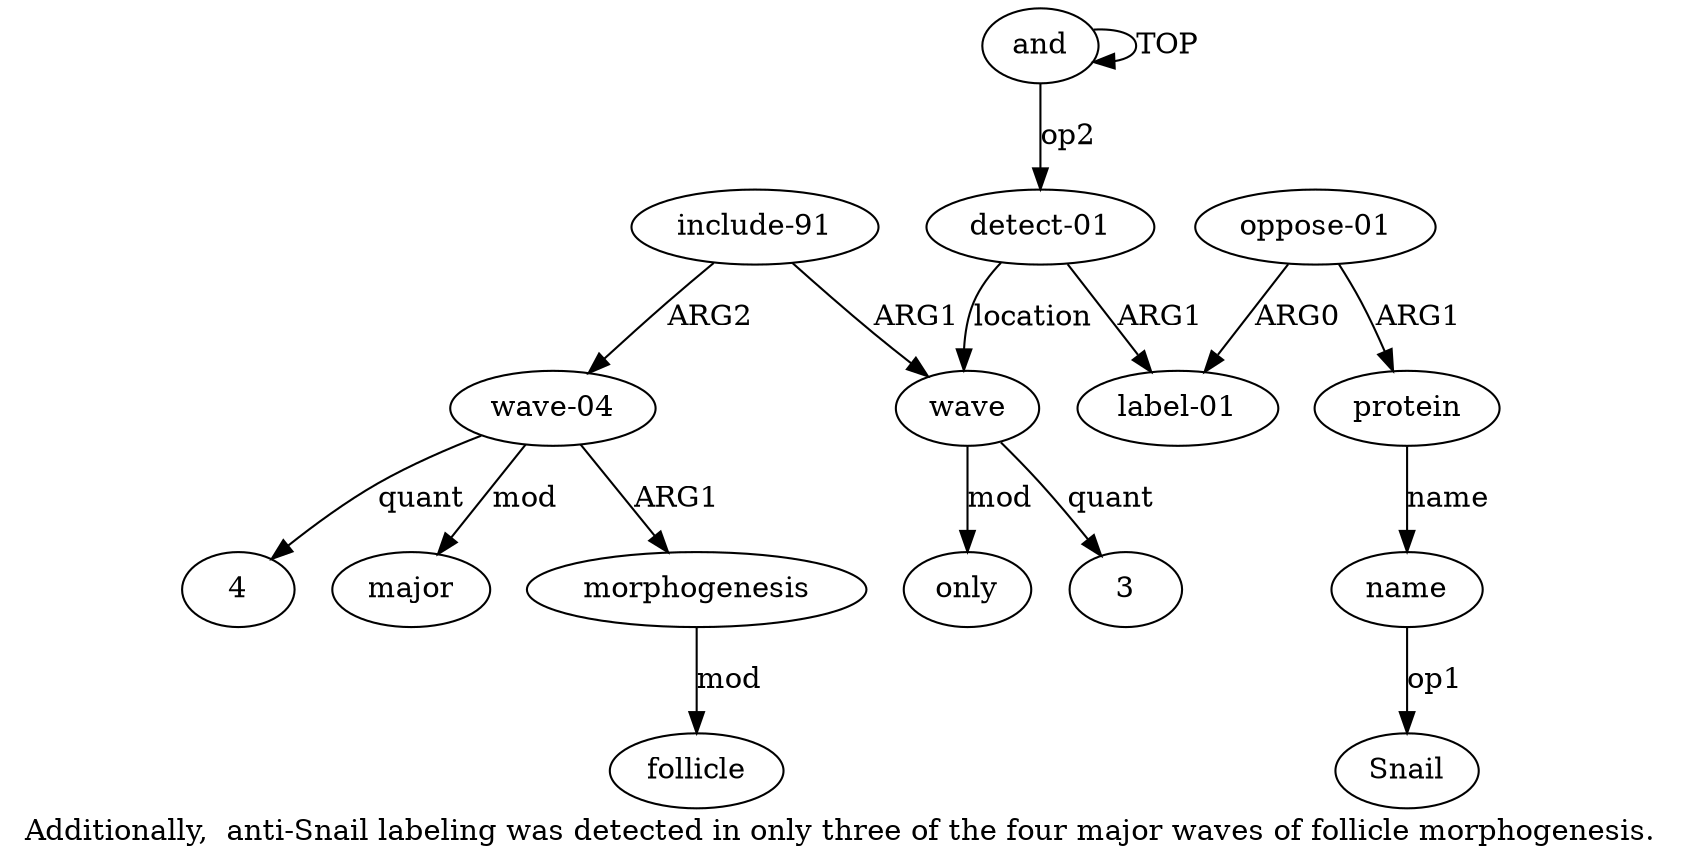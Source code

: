 digraph  {
	graph [label="Additionally,  anti-Snail labeling was detected in only three of the four major waves of follicle morphogenesis."];
	node [label="\N"];
	"a8 4"	 [color=black,
		gold_ind=-1,
		gold_label=4,
		label=4,
		test_ind=-1,
		test_label=4];
	a11	 [color=black,
		gold_ind=11,
		gold_label=major,
		label=major,
		test_ind=11,
		test_label=major];
	a10	 [color=black,
		gold_ind=10,
		gold_label=follicle,
		label=follicle,
		test_ind=10,
		test_label=follicle];
	a12	 [color=black,
		gold_ind=12,
		gold_label=only,
		label=only,
		test_ind=12,
		test_label=only];
	"a5 Snail"	 [color=black,
		gold_ind=-1,
		gold_label=Snail,
		label=Snail,
		test_ind=-1,
		test_label=Snail];
	a1	 [color=black,
		gold_ind=1,
		gold_label="detect-01",
		label="detect-01",
		test_ind=1,
		test_label="detect-01"];
	a2	 [color=black,
		gold_ind=2,
		gold_label="label-01",
		label="label-01",
		test_ind=2,
		test_label="label-01"];
	a1 -> a2 [key=0,
	color=black,
	gold_label=ARG1,
	label=ARG1,
	test_label=ARG1];
a6 [color=black,
	gold_ind=6,
	gold_label=wave,
	label=wave,
	test_ind=6,
	test_label=wave];
a1 -> a6 [key=0,
color=black,
gold_label=location,
label=location,
test_label=location];
a0 [color=black,
gold_ind=0,
gold_label=and,
label=and,
test_ind=0,
test_label=and];
a0 -> a1 [key=0,
color=black,
gold_label=op2,
label=op2,
test_label=op2];
a0 -> a0 [key=0,
color=black,
gold_label=TOP,
label=TOP,
test_label=TOP];
a3 [color=black,
gold_ind=3,
gold_label="oppose-01",
label="oppose-01",
test_ind=3,
test_label="oppose-01"];
a3 -> a2 [key=0,
color=black,
gold_label=ARG0,
label=ARG0,
test_label=ARG0];
a4 [color=black,
gold_ind=4,
gold_label=protein,
label=protein,
test_ind=4,
test_label=protein];
a3 -> a4 [key=0,
color=black,
gold_label=ARG1,
label=ARG1,
test_label=ARG1];
a5 [color=black,
gold_ind=5,
gold_label=name,
label=name,
test_ind=5,
test_label=name];
a5 -> "a5 Snail" [key=0,
color=black,
gold_label=op1,
label=op1,
test_label=op1];
a4 -> a5 [key=0,
color=black,
gold_label=name,
label=name,
test_label=name];
a7 [color=black,
gold_ind=7,
gold_label="include-91",
label="include-91",
test_ind=7,
test_label="include-91"];
a7 -> a6 [key=0,
color=black,
gold_label=ARG1,
label=ARG1,
test_label=ARG1];
a8 [color=black,
gold_ind=8,
gold_label="wave-04",
label="wave-04",
test_ind=8,
test_label="wave-04"];
a7 -> a8 [key=0,
color=black,
gold_label=ARG2,
label=ARG2,
test_label=ARG2];
a6 -> a12 [key=0,
color=black,
gold_label=mod,
label=mod,
test_label=mod];
"a6 3" [color=black,
gold_ind=-1,
gold_label=3,
label=3,
test_ind=-1,
test_label=3];
a6 -> "a6 3" [key=0,
color=black,
gold_label=quant,
label=quant,
test_label=quant];
a9 [color=black,
gold_ind=9,
gold_label=morphogenesis,
label=morphogenesis,
test_ind=9,
test_label=morphogenesis];
a9 -> a10 [key=0,
color=black,
gold_label=mod,
label=mod,
test_label=mod];
a8 -> "a8 4" [key=0,
color=black,
gold_label=quant,
label=quant,
test_label=quant];
a8 -> a11 [key=0,
color=black,
gold_label=mod,
label=mod,
test_label=mod];
a8 -> a9 [key=0,
color=black,
gold_label=ARG1,
label=ARG1,
test_label=ARG1];
}
